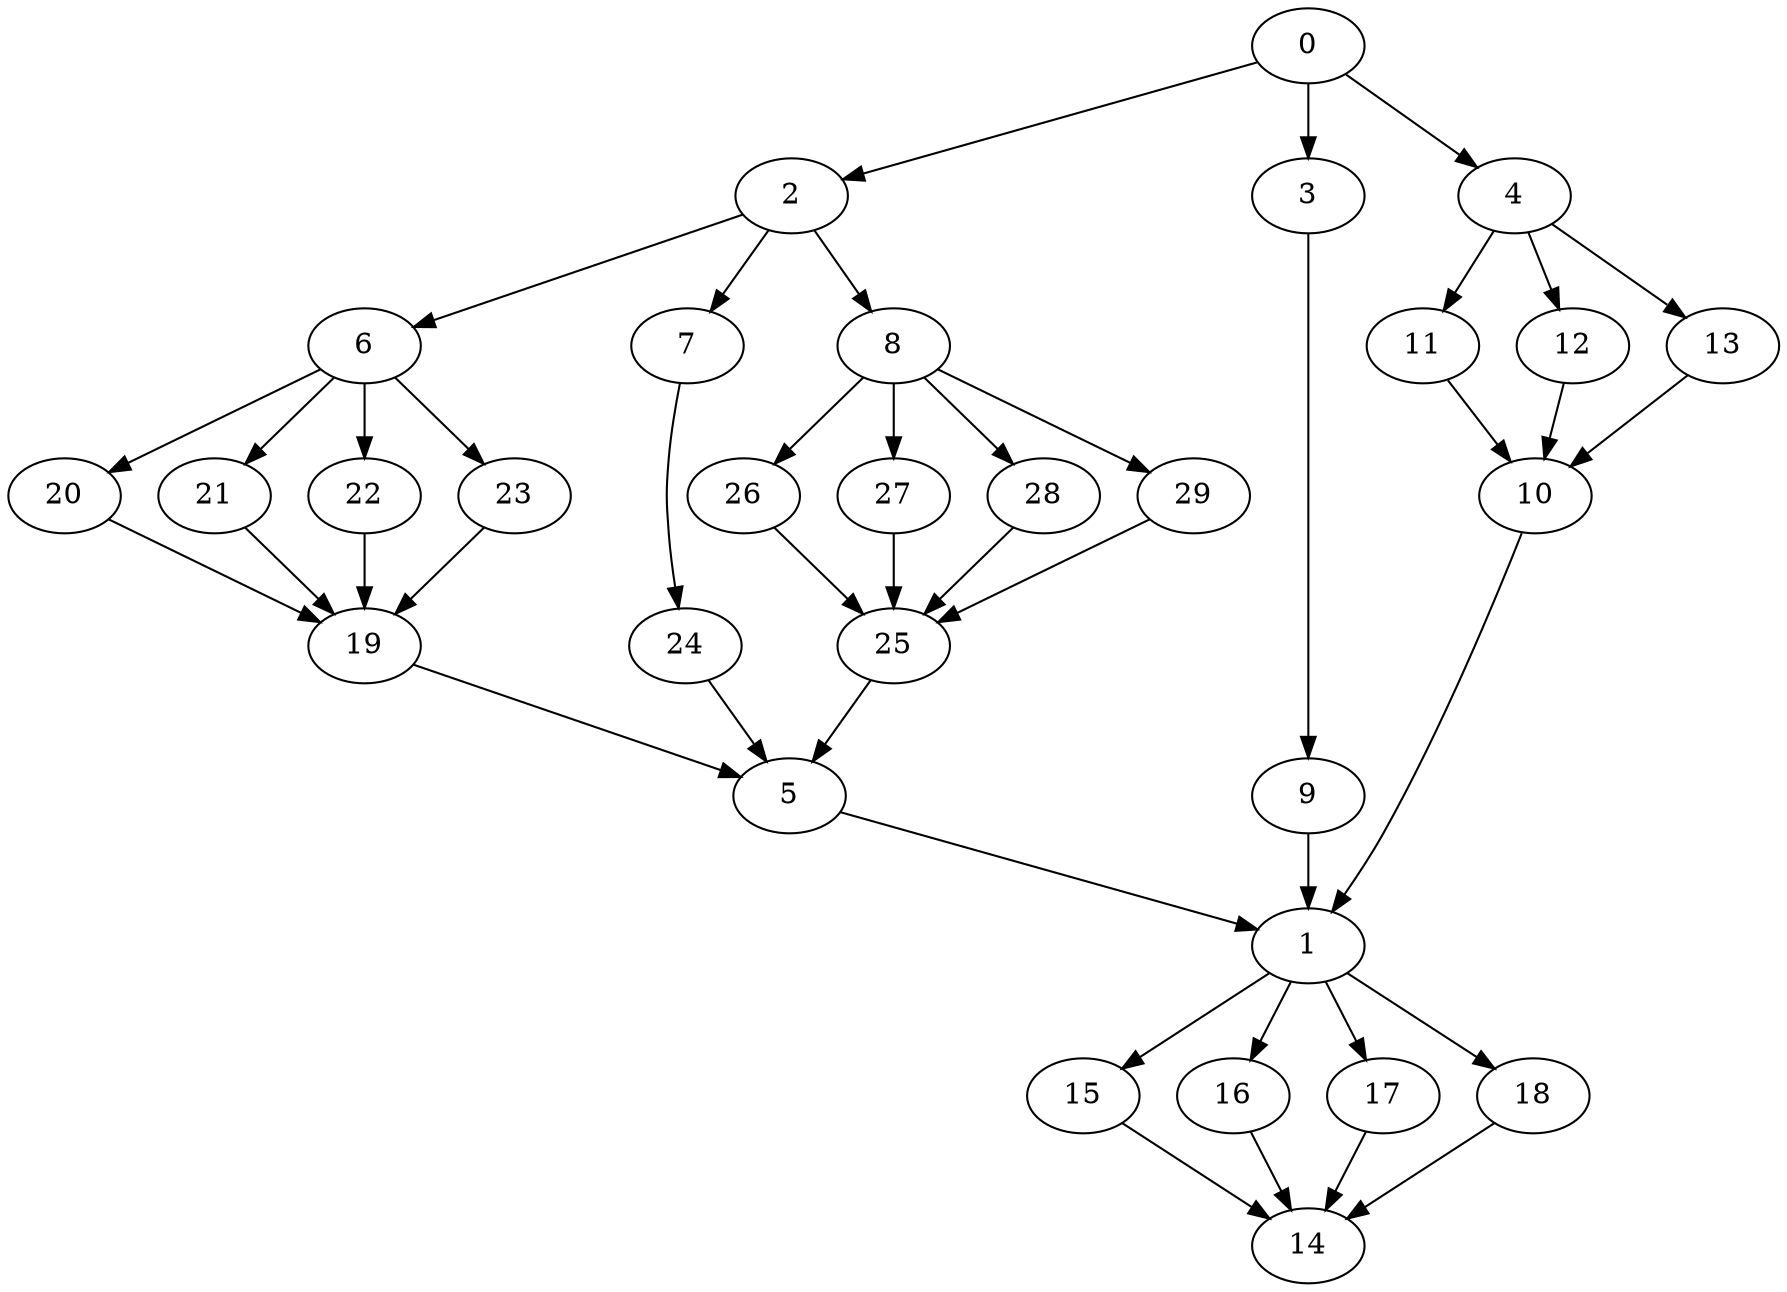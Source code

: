 digraph "SeriesParallel-MaxBf-4_Nodes_30_CCR_0.10_WeightType_Random" {
	0	 [Weight=44];
	2	 [Weight=103];
	0 -> 2	 [Weight=9];
	3	 [Weight=147];
	0 -> 3	 [Weight=9];
	4	 [Weight=118];
	0 -> 4	 [Weight=10];
	1	 [Weight=118];
	15	 [Weight=133];
	1 -> 15	 [Weight=5];
	16	 [Weight=74];
	1 -> 16	 [Weight=2];
	17	 [Weight=29];
	1 -> 17	 [Weight=7];
	18	 [Weight=133];
	1 -> 18	 [Weight=9];
	6	 [Weight=29];
	2 -> 6	 [Weight=4];
	7	 [Weight=88];
	2 -> 7	 [Weight=2];
	8	 [Weight=59];
	2 -> 8	 [Weight=5];
	9	 [Weight=44];
	3 -> 9	 [Weight=6];
	11	 [Weight=133];
	4 -> 11	 [Weight=4];
	12	 [Weight=44];
	4 -> 12	 [Weight=5];
	13	 [Weight=118];
	4 -> 13	 [Weight=4];
	5	 [Weight=118];
	5 -> 1	 [Weight=9];
	20	 [Weight=29];
	6 -> 20	 [Weight=8];
	21	 [Weight=103];
	6 -> 21	 [Weight=5];
	22	 [Weight=29];
	6 -> 22	 [Weight=7];
	23	 [Weight=59];
	6 -> 23	 [Weight=7];
	24	 [Weight=44];
	7 -> 24	 [Weight=8];
	26	 [Weight=118];
	8 -> 26	 [Weight=3];
	27	 [Weight=74];
	8 -> 27	 [Weight=4];
	28	 [Weight=118];
	8 -> 28	 [Weight=5];
	29	 [Weight=88];
	8 -> 29	 [Weight=9];
	9 -> 1	 [Weight=5];
	10	 [Weight=118];
	10 -> 1	 [Weight=2];
	11 -> 10	 [Weight=6];
	12 -> 10	 [Weight=7];
	13 -> 10	 [Weight=5];
	14	 [Weight=88];
	15 -> 14	 [Weight=2];
	16 -> 14	 [Weight=2];
	17 -> 14	 [Weight=7];
	18 -> 14	 [Weight=5];
	19	 [Weight=133];
	19 -> 5	 [Weight=3];
	20 -> 19	 [Weight=9];
	21 -> 19	 [Weight=10];
	22 -> 19	 [Weight=9];
	23 -> 19	 [Weight=10];
	24 -> 5	 [Weight=7];
	25	 [Weight=103];
	25 -> 5	 [Weight=5];
	26 -> 25	 [Weight=6];
	27 -> 25	 [Weight=8];
	28 -> 25	 [Weight=3];
	29 -> 25	 [Weight=7];
}

